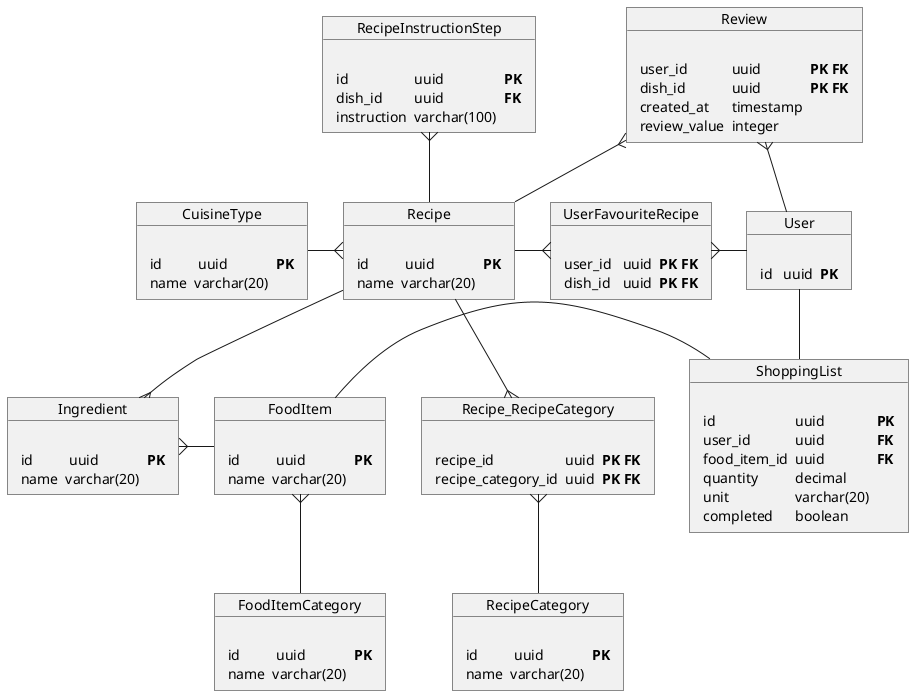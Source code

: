 @startuml
object Recipe {
    <#F1F1F1,#F1F1F1>|= |= |= |
    | id |  uuid | **PK** |
    | name | varchar(20) |
}

object RecipeInstructionStep {
    <#F1F1F1,#F1F1F1>|= |= |= |
    | id | uuid | **PK** |
    | dish_id | uuid | **FK** |
    | instruction | varchar(100) |
}

object Ingredient {
  <#F1F1F1,#F1F1F1>|= |= |= |
    | id |  uuid | **PK** |
    | name | varchar(20) |
}

object FoodItem {
  <#F1F1F1,#F1F1F1>|= |= |= |
    | id |  uuid | **PK** |
    | name | varchar(20) |
}

object FoodItemCategory {
  <#F1F1F1,#F1F1F1>|= |= |= |
    | id |  uuid | **PK** |
    | name | varchar(20) |
}

object CuisineType {
    <#F1F1F1,#F1F1F1>|= |= |= |
    | id |  uuid | **PK** |
    | name | varchar(20) |
}

object RecipeCategory {
    <#F1F1F1,#F1F1F1>|= |= |= |
    | id |  uuid | **PK** |
    | name | varchar(20) |
}

object Recipe_RecipeCategory {
    <#F1F1F1,#F1F1F1>|= |= |= |
    | recipe_id | uuid | **PK FK** |
    | recipe_category_id | uuid | **PK FK** |
}

object User {
    <#F1F1F1,#F1F1F1>|= |= |= |
    | id |  uuid | **PK** |
}

object UserFavouriteRecipe {
    <#F1F1F1,#F1F1F1>|= |= |= |
    | user_id |  uuid | **PK FK** |
    | dish_id |  uuid | **PK FK** |
}

object Review {
    <#F1F1F1,#F1F1F1>|= |= |= |
    | user_id | uuid | **PK FK** |
    | dish_id | uuid | **PK FK** |
    | created_at | timestamp | |
    | review_value | integer | |
}

object ShoppingList {
    <#F1F1F1,#F1F1F1>|= |= |= |
    | id | uuid | **PK** |
    | user_id | uuid | **FK** |
    | food_item_id | uuid | **FK** |
    | quantity | decimal | |
    | unit | varchar(20) | |
    | completed | boolean | |
}

Recipe -down-{ Ingredient
RecipeInstructionStep }-- Recipe
Ingredient }-right- FoodItem
FoodItem }-- FoodItemCategory
Recipe }-left- CuisineType
Recipe --{ Recipe_RecipeCategory
Recipe_RecipeCategory }-- RecipeCategory
Recipe -right-{ UserFavouriteRecipe
UserFavouriteRecipe }-right- User
Recipe -up-{ Review
Review }-down- User
User -- ShoppingList
ShoppingList -left- FoodItem
@enduml